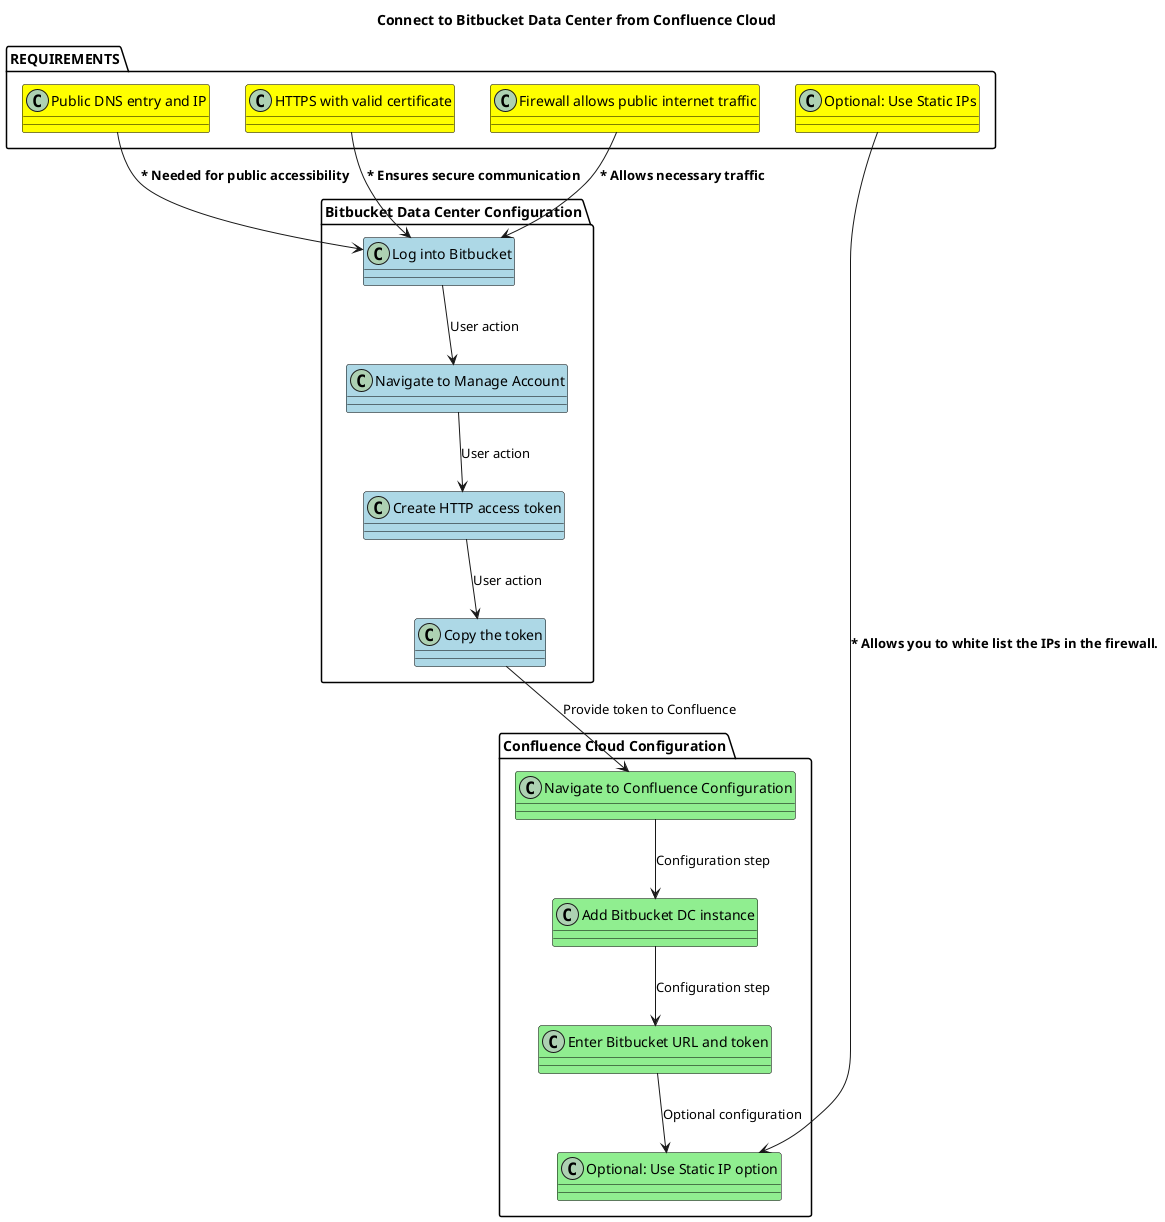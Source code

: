 @startuml
!define RECTANGLE class

!function bold($text)
!$result = "<b>"+ $text +"</b>"
!log Calling bold function with $text. The result is $result
!return $result
!endfunction

title Connect to Bitbucket Data Center from Confluence Cloud

skinparam class {
  BackgroundColor<<Requirement>> Yellow
  BorderColor<<Requirement>> Black
  BackgroundColor<<BDCConfig>> LightBlue
  BorderColor<<BDCConfig>> Black
  BackgroundColor<<CCConfig>> LightGreen
  BorderColor<<CCConfig>> Black
}

hide stereotypes

package "REQUIREMENTS" {
  RECTANGLE "Public DNS entry and IP" as Req1 <<Requirement>>
  RECTANGLE "HTTPS with valid certificate" as Req2 <<Requirement>>
  RECTANGLE "Firewall allows public internet traffic" as Req3 <<Requirement>>
  RECTANGLE "Optional: Use Static IPs" as Req4 <<Requirement>>
}

package "Bitbucket Data Center Configuration" {
  RECTANGLE "Log into Bitbucket" as BDC1 <<BDCConfig>>
  RECTANGLE "Navigate to Manage Account" as BDC2 <<BDCConfig>>
  RECTANGLE "Create HTTP access token" as BDC3 <<BDCConfig>>
  RECTANGLE "Copy the token" as BDC4 <<BDCConfig>>
}

package "Confluence Cloud Configuration" {
  RECTANGLE "Navigate to Confluence Configuration" as CC1 <<CCConfig>>
  RECTANGLE "Add Bitbucket DC instance" as CC2 <<CCConfig>>
  RECTANGLE "Enter Bitbucket URL and token" as CC3 <<CCConfig>>
  RECTANGLE "Optional: Use Static IP option" as CC4 <<CCConfig>>
}

Req1 --> BDC1 : bold("* Needed for public accessibility")
Req2 --> BDC1 : bold("* Ensures secure communication")
Req3 --> BDC1 : bold("* Allows necessary traffic")
Req4 --> CC4 : bold("* Allows you to white list the IPs in the firewall.")

BDC1 --> BDC2 : "User action"
BDC2 --> BDC3 : "User action"
BDC3 --> BDC4 : "User action"

BDC4 --> CC1 : "Provide token to Confluence"
CC1 --> CC2 : "Configuration step"
CC2 --> CC3 : "Configuration step"
CC3 --> CC4 : "Optional configuration"
@enduml
